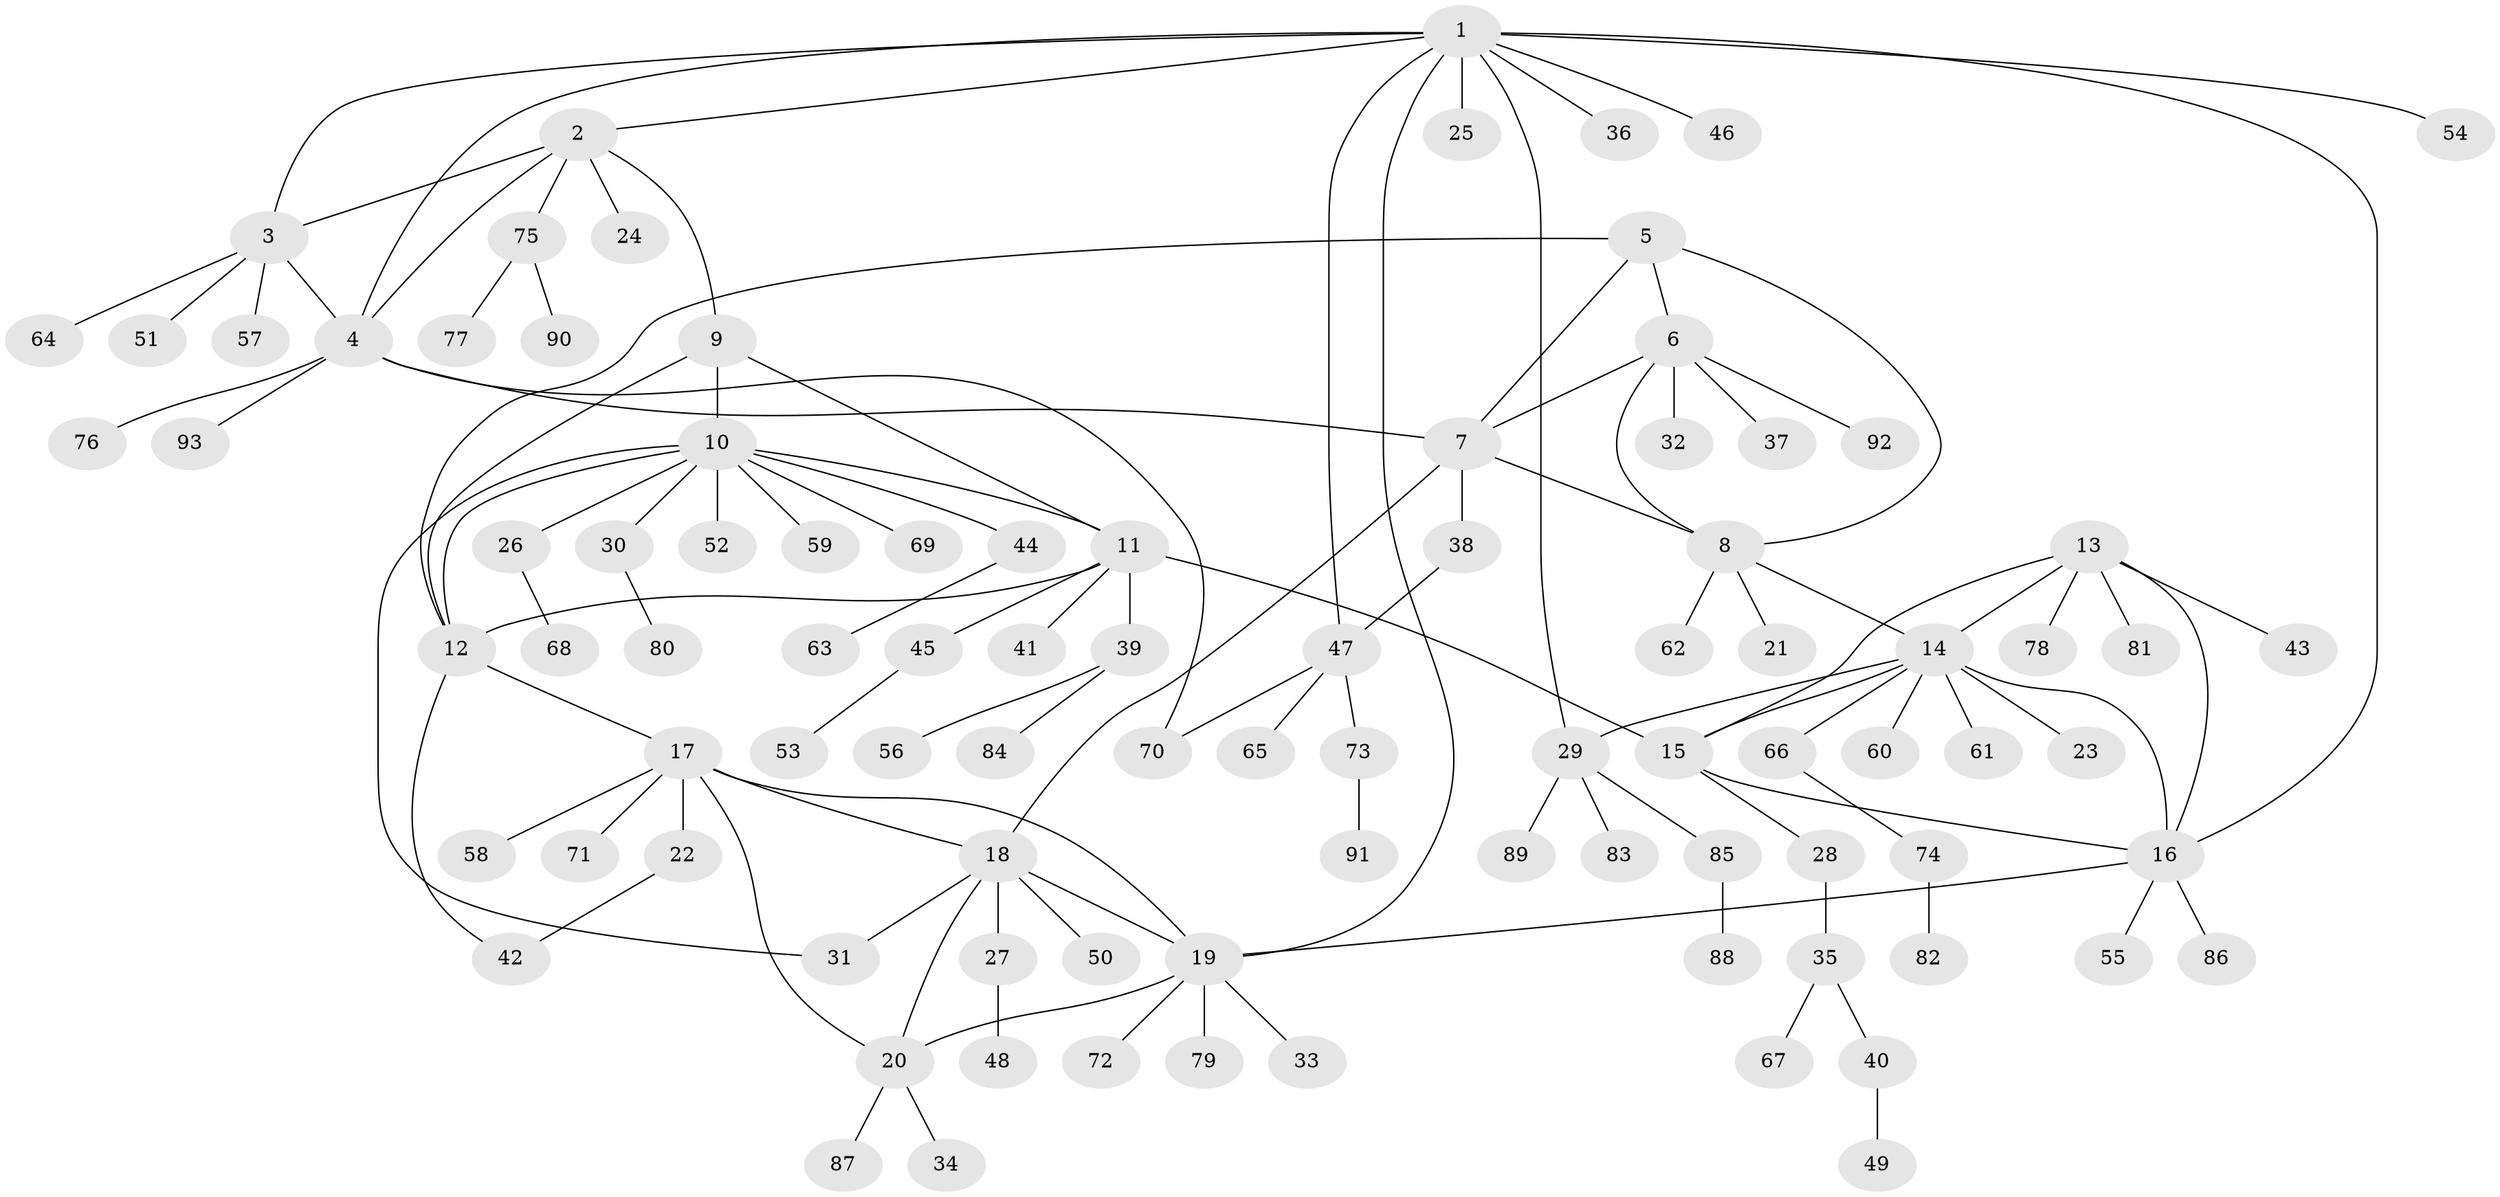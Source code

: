 // Generated by graph-tools (version 1.1) at 2025/26/03/09/25 03:26:36]
// undirected, 93 vertices, 118 edges
graph export_dot {
graph [start="1"]
  node [color=gray90,style=filled];
  1;
  2;
  3;
  4;
  5;
  6;
  7;
  8;
  9;
  10;
  11;
  12;
  13;
  14;
  15;
  16;
  17;
  18;
  19;
  20;
  21;
  22;
  23;
  24;
  25;
  26;
  27;
  28;
  29;
  30;
  31;
  32;
  33;
  34;
  35;
  36;
  37;
  38;
  39;
  40;
  41;
  42;
  43;
  44;
  45;
  46;
  47;
  48;
  49;
  50;
  51;
  52;
  53;
  54;
  55;
  56;
  57;
  58;
  59;
  60;
  61;
  62;
  63;
  64;
  65;
  66;
  67;
  68;
  69;
  70;
  71;
  72;
  73;
  74;
  75;
  76;
  77;
  78;
  79;
  80;
  81;
  82;
  83;
  84;
  85;
  86;
  87;
  88;
  89;
  90;
  91;
  92;
  93;
  1 -- 2;
  1 -- 3;
  1 -- 4;
  1 -- 16;
  1 -- 19;
  1 -- 25;
  1 -- 29;
  1 -- 36;
  1 -- 46;
  1 -- 47;
  1 -- 54;
  2 -- 3;
  2 -- 4;
  2 -- 9;
  2 -- 24;
  2 -- 75;
  3 -- 4;
  3 -- 51;
  3 -- 57;
  3 -- 64;
  4 -- 7;
  4 -- 70;
  4 -- 76;
  4 -- 93;
  5 -- 6;
  5 -- 7;
  5 -- 8;
  5 -- 12;
  6 -- 7;
  6 -- 8;
  6 -- 32;
  6 -- 37;
  6 -- 92;
  7 -- 8;
  7 -- 18;
  7 -- 38;
  8 -- 14;
  8 -- 21;
  8 -- 62;
  9 -- 10;
  9 -- 11;
  9 -- 12;
  10 -- 11;
  10 -- 12;
  10 -- 26;
  10 -- 30;
  10 -- 31;
  10 -- 44;
  10 -- 52;
  10 -- 59;
  10 -- 69;
  11 -- 12;
  11 -- 15;
  11 -- 39;
  11 -- 41;
  11 -- 45;
  12 -- 17;
  12 -- 42;
  13 -- 14;
  13 -- 15;
  13 -- 16;
  13 -- 43;
  13 -- 78;
  13 -- 81;
  14 -- 15;
  14 -- 16;
  14 -- 23;
  14 -- 29;
  14 -- 60;
  14 -- 61;
  14 -- 66;
  15 -- 16;
  15 -- 28;
  16 -- 19;
  16 -- 55;
  16 -- 86;
  17 -- 18;
  17 -- 19;
  17 -- 20;
  17 -- 22;
  17 -- 58;
  17 -- 71;
  18 -- 19;
  18 -- 20;
  18 -- 27;
  18 -- 31;
  18 -- 50;
  19 -- 20;
  19 -- 33;
  19 -- 72;
  19 -- 79;
  20 -- 34;
  20 -- 87;
  22 -- 42;
  26 -- 68;
  27 -- 48;
  28 -- 35;
  29 -- 83;
  29 -- 85;
  29 -- 89;
  30 -- 80;
  35 -- 40;
  35 -- 67;
  38 -- 47;
  39 -- 56;
  39 -- 84;
  40 -- 49;
  44 -- 63;
  45 -- 53;
  47 -- 65;
  47 -- 70;
  47 -- 73;
  66 -- 74;
  73 -- 91;
  74 -- 82;
  75 -- 77;
  75 -- 90;
  85 -- 88;
}
